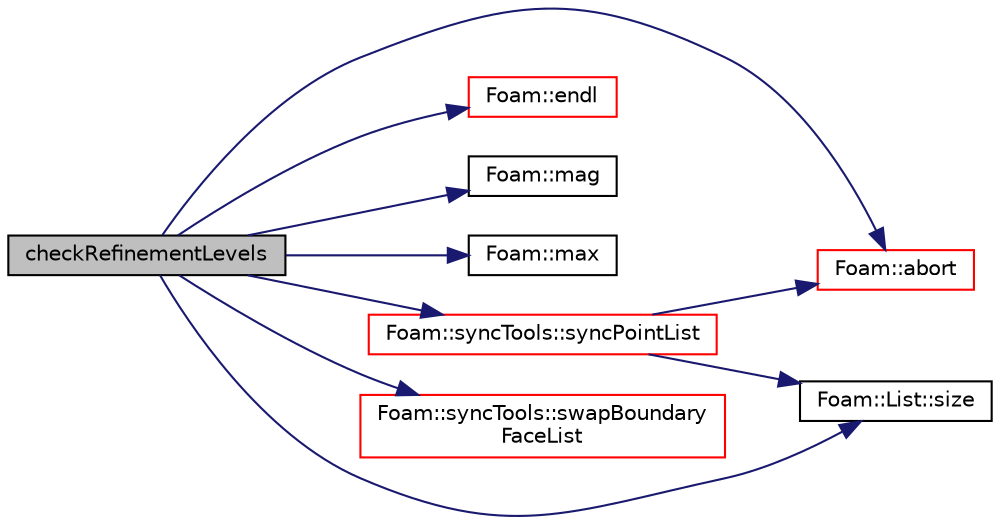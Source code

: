 digraph "checkRefinementLevels"
{
  bgcolor="transparent";
  edge [fontname="Helvetica",fontsize="10",labelfontname="Helvetica",labelfontsize="10"];
  node [fontname="Helvetica",fontsize="10",shape=record];
  rankdir="LR";
  Node5878 [label="checkRefinementLevels",height=0.2,width=0.4,color="black", fillcolor="grey75", style="filled", fontcolor="black"];
  Node5878 -> Node5879 [color="midnightblue",fontsize="10",style="solid",fontname="Helvetica"];
  Node5879 [label="Foam::abort",height=0.2,width=0.4,color="red",URL="$a21851.html#a447107a607d03e417307c203fa5fb44b"];
  Node5878 -> Node5886 [color="midnightblue",fontsize="10",style="solid",fontname="Helvetica"];
  Node5886 [label="Foam::endl",height=0.2,width=0.4,color="red",URL="$a21851.html#a2db8fe02a0d3909e9351bb4275b23ce4",tooltip="Add newline and flush stream. "];
  Node5878 -> Node5924 [color="midnightblue",fontsize="10",style="solid",fontname="Helvetica"];
  Node5924 [label="Foam::mag",height=0.2,width=0.4,color="black",URL="$a21851.html#a929da2a3fdcf3dacbbe0487d3a330dae"];
  Node5878 -> Node5925 [color="midnightblue",fontsize="10",style="solid",fontname="Helvetica"];
  Node5925 [label="Foam::max",height=0.2,width=0.4,color="black",URL="$a21851.html#ac993e906cf2774ae77e666bc24e81733"];
  Node5878 -> Node5926 [color="midnightblue",fontsize="10",style="solid",fontname="Helvetica"];
  Node5926 [label="Foam::List::size",height=0.2,width=0.4,color="black",URL="$a26833.html#a8a5f6fa29bd4b500caf186f60245b384",tooltip="Override size to be inconsistent with allocated storage. "];
  Node5878 -> Node5927 [color="midnightblue",fontsize="10",style="solid",fontname="Helvetica"];
  Node5927 [label="Foam::syncTools::swapBoundary\lFaceList",height=0.2,width=0.4,color="red",URL="$a28657.html#a30e4f2ce2c2399c35f5d674bdb7c07fd",tooltip="Swap coupled boundary face values. "];
  Node5878 -> Node6248 [color="midnightblue",fontsize="10",style="solid",fontname="Helvetica"];
  Node6248 [label="Foam::syncTools::syncPointList",height=0.2,width=0.4,color="red",URL="$a28657.html#a197ed77a9101bdfb37253bd3f507c017",tooltip="Synchronize values on all mesh points. "];
  Node6248 -> Node5926 [color="midnightblue",fontsize="10",style="solid",fontname="Helvetica"];
  Node6248 -> Node5879 [color="midnightblue",fontsize="10",style="solid",fontname="Helvetica"];
}

